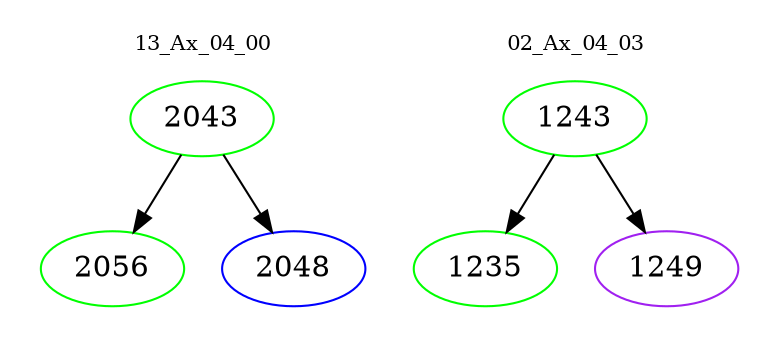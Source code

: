 digraph{
subgraph cluster_0 {
color = white
label = "13_Ax_04_00";
fontsize=10;
T0_2043 [label="2043", color="green"]
T0_2043 -> T0_2056 [color="black"]
T0_2056 [label="2056", color="green"]
T0_2043 -> T0_2048 [color="black"]
T0_2048 [label="2048", color="blue"]
}
subgraph cluster_1 {
color = white
label = "02_Ax_04_03";
fontsize=10;
T1_1243 [label="1243", color="green"]
T1_1243 -> T1_1235 [color="black"]
T1_1235 [label="1235", color="green"]
T1_1243 -> T1_1249 [color="black"]
T1_1249 [label="1249", color="purple"]
}
}

